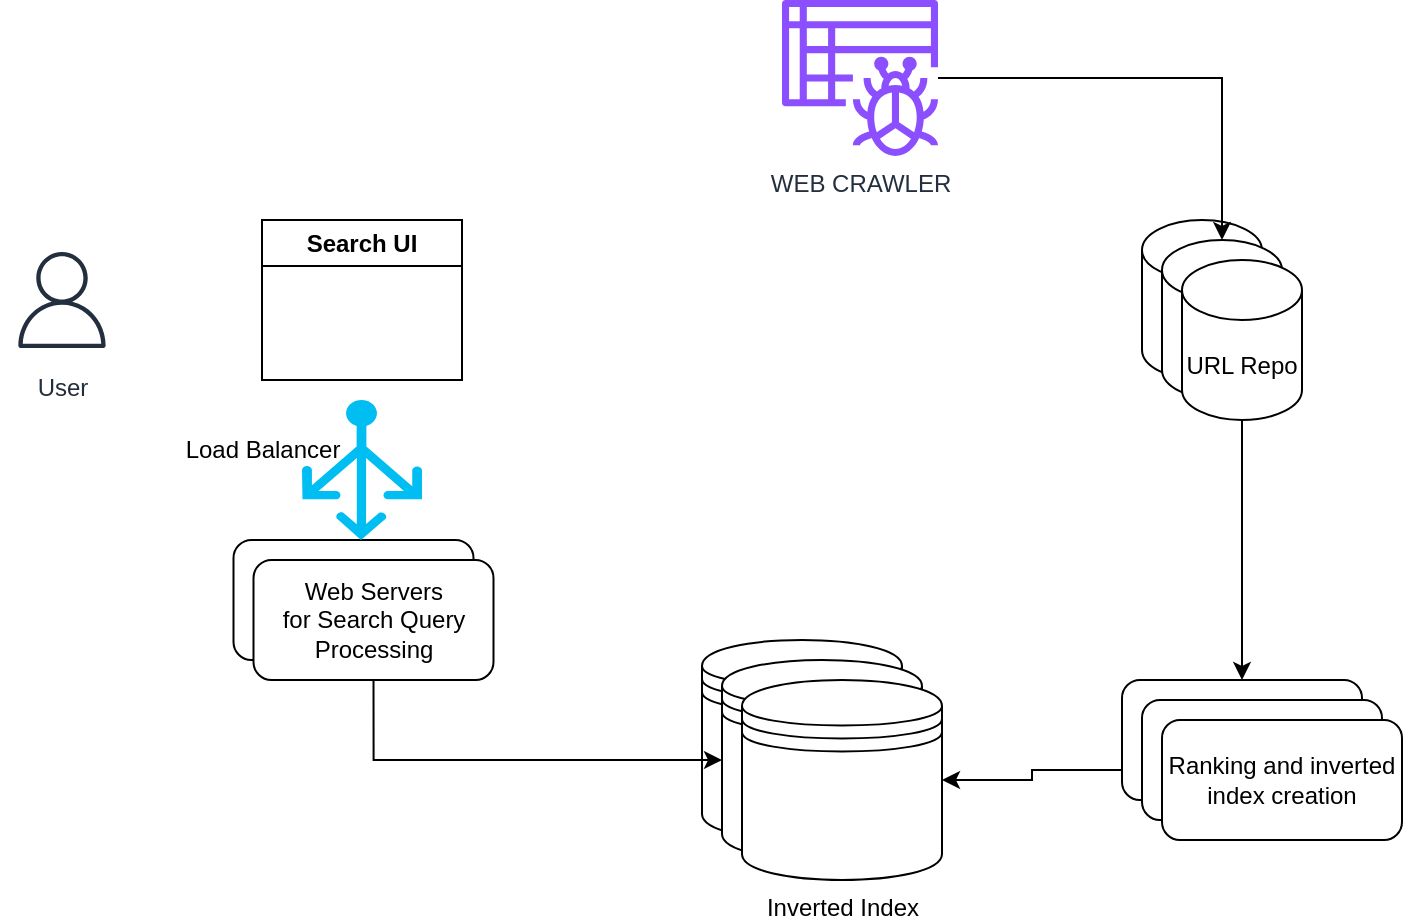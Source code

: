 <mxfile version="24.7.17">
  <diagram name="Page-1" id="l5dCe-DYXsbWzf9g3DMQ">
    <mxGraphModel dx="1050" dy="557" grid="1" gridSize="10" guides="1" tooltips="1" connect="1" arrows="1" fold="1" page="1" pageScale="1" pageWidth="850" pageHeight="1100" math="0" shadow="0">
      <root>
        <mxCell id="0" />
        <mxCell id="1" parent="0" />
        <mxCell id="CLCfJ98UEe6ffW_BrNZX-2" value="User" style="sketch=0;outlineConnect=0;fontColor=#232F3E;gradientColor=none;strokeColor=#232F3E;fillColor=#ffffff;dashed=0;verticalLabelPosition=bottom;verticalAlign=top;align=center;html=1;fontSize=12;fontStyle=0;aspect=fixed;shape=mxgraph.aws4.resourceIcon;resIcon=mxgraph.aws4.user;" vertex="1" parent="1">
          <mxGeometry x="20" y="150" width="60" height="60" as="geometry" />
        </mxCell>
        <mxCell id="CLCfJ98UEe6ffW_BrNZX-3" value="Search UI" style="swimlane;whiteSpace=wrap;html=1;" vertex="1" parent="1">
          <mxGeometry x="150" y="140" width="100" height="80" as="geometry" />
        </mxCell>
        <mxCell id="CLCfJ98UEe6ffW_BrNZX-5" value="WEB CRAWLER" style="sketch=0;outlineConnect=0;fontColor=#232F3E;gradientColor=none;fillColor=#8C4FFF;strokeColor=none;dashed=0;verticalLabelPosition=bottom;verticalAlign=top;align=center;html=1;fontSize=12;fontStyle=0;aspect=fixed;pointerEvents=1;shape=mxgraph.aws4.glue_crawlers;" vertex="1" parent="1">
          <mxGeometry x="410" y="30" width="78" height="78" as="geometry" />
        </mxCell>
        <mxCell id="CLCfJ98UEe6ffW_BrNZX-10" value="" style="group" vertex="1" connectable="0" parent="1">
          <mxGeometry x="590" y="140" width="80" height="100" as="geometry" />
        </mxCell>
        <mxCell id="CLCfJ98UEe6ffW_BrNZX-6" value="" style="shape=cylinder3;whiteSpace=wrap;html=1;boundedLbl=1;backgroundOutline=1;size=15;" vertex="1" parent="CLCfJ98UEe6ffW_BrNZX-10">
          <mxGeometry width="60" height="80" as="geometry" />
        </mxCell>
        <mxCell id="CLCfJ98UEe6ffW_BrNZX-7" value="" style="shape=cylinder3;whiteSpace=wrap;html=1;boundedLbl=1;backgroundOutline=1;size=15;" vertex="1" parent="CLCfJ98UEe6ffW_BrNZX-10">
          <mxGeometry x="10" y="10" width="60" height="80" as="geometry" />
        </mxCell>
        <mxCell id="CLCfJ98UEe6ffW_BrNZX-8" value="URL Repo" style="shape=cylinder3;whiteSpace=wrap;html=1;boundedLbl=1;backgroundOutline=1;size=15;" vertex="1" parent="CLCfJ98UEe6ffW_BrNZX-10">
          <mxGeometry x="20" y="20" width="60" height="80" as="geometry" />
        </mxCell>
        <mxCell id="CLCfJ98UEe6ffW_BrNZX-11" style="edgeStyle=orthogonalEdgeStyle;rounded=0;orthogonalLoop=1;jettySize=auto;html=1;entryX=0.5;entryY=0;entryDx=0;entryDy=0;entryPerimeter=0;" edge="1" parent="1" source="CLCfJ98UEe6ffW_BrNZX-5" target="CLCfJ98UEe6ffW_BrNZX-7">
          <mxGeometry relative="1" as="geometry" />
        </mxCell>
        <mxCell id="CLCfJ98UEe6ffW_BrNZX-16" value="" style="group" vertex="1" connectable="0" parent="1">
          <mxGeometry x="135.75" y="300" width="130" height="70" as="geometry" />
        </mxCell>
        <mxCell id="CLCfJ98UEe6ffW_BrNZX-13" value="" style="rounded=1;whiteSpace=wrap;html=1;" vertex="1" parent="CLCfJ98UEe6ffW_BrNZX-16">
          <mxGeometry width="120" height="60" as="geometry" />
        </mxCell>
        <mxCell id="CLCfJ98UEe6ffW_BrNZX-14" value="Web Servers&lt;div&gt;for Search Query Processing&lt;/div&gt;" style="rounded=1;whiteSpace=wrap;html=1;" vertex="1" parent="CLCfJ98UEe6ffW_BrNZX-16">
          <mxGeometry x="10" y="10" width="120" height="60" as="geometry" />
        </mxCell>
        <mxCell id="CLCfJ98UEe6ffW_BrNZX-17" value="Load Balancer" style="text;html=1;align=center;verticalAlign=middle;resizable=0;points=[];autosize=1;strokeColor=none;fillColor=none;" vertex="1" parent="1">
          <mxGeometry x="100" y="240" width="100" height="30" as="geometry" />
        </mxCell>
        <mxCell id="CLCfJ98UEe6ffW_BrNZX-15" value="" style="verticalLabelPosition=bottom;html=1;verticalAlign=top;align=center;strokeColor=none;fillColor=#00BEF2;shape=mxgraph.azure.load_balancer_generic;pointerEvents=1;" vertex="1" parent="1">
          <mxGeometry x="170" y="230" width="60" height="70" as="geometry" />
        </mxCell>
        <mxCell id="CLCfJ98UEe6ffW_BrNZX-22" value="" style="group" vertex="1" connectable="0" parent="1">
          <mxGeometry x="370" y="350" width="120" height="120" as="geometry" />
        </mxCell>
        <mxCell id="CLCfJ98UEe6ffW_BrNZX-19" value="" style="shape=datastore;html=1;labelPosition=center;verticalLabelPosition=bottom;align=center;verticalAlign=top;" vertex="1" parent="CLCfJ98UEe6ffW_BrNZX-22">
          <mxGeometry width="100" height="100" as="geometry" />
        </mxCell>
        <mxCell id="CLCfJ98UEe6ffW_BrNZX-20" value="" style="shape=datastore;html=1;labelPosition=center;verticalLabelPosition=bottom;align=center;verticalAlign=top;" vertex="1" parent="CLCfJ98UEe6ffW_BrNZX-22">
          <mxGeometry x="10" y="10" width="100" height="100" as="geometry" />
        </mxCell>
        <mxCell id="CLCfJ98UEe6ffW_BrNZX-21" value="Inverted Index" style="shape=datastore;html=1;labelPosition=center;verticalLabelPosition=bottom;align=center;verticalAlign=top;" vertex="1" parent="CLCfJ98UEe6ffW_BrNZX-22">
          <mxGeometry x="20" y="20" width="100" height="100" as="geometry" />
        </mxCell>
        <mxCell id="CLCfJ98UEe6ffW_BrNZX-23" style="edgeStyle=orthogonalEdgeStyle;rounded=0;orthogonalLoop=1;jettySize=auto;html=1;exitX=0.5;exitY=1;exitDx=0;exitDy=0;" edge="1" parent="1" source="CLCfJ98UEe6ffW_BrNZX-14" target="CLCfJ98UEe6ffW_BrNZX-20">
          <mxGeometry relative="1" as="geometry" />
        </mxCell>
        <mxCell id="CLCfJ98UEe6ffW_BrNZX-28" value="" style="group" vertex="1" connectable="0" parent="1">
          <mxGeometry x="580" y="370" width="140" height="80" as="geometry" />
        </mxCell>
        <mxCell id="CLCfJ98UEe6ffW_BrNZX-24" value="" style="rounded=1;whiteSpace=wrap;html=1;" vertex="1" parent="CLCfJ98UEe6ffW_BrNZX-28">
          <mxGeometry width="120" height="60" as="geometry" />
        </mxCell>
        <mxCell id="CLCfJ98UEe6ffW_BrNZX-25" value="" style="rounded=1;whiteSpace=wrap;html=1;" vertex="1" parent="CLCfJ98UEe6ffW_BrNZX-28">
          <mxGeometry x="10" y="10" width="120" height="60" as="geometry" />
        </mxCell>
        <mxCell id="CLCfJ98UEe6ffW_BrNZX-26" value="Ranking and inverted index creation" style="rounded=1;whiteSpace=wrap;html=1;" vertex="1" parent="CLCfJ98UEe6ffW_BrNZX-28">
          <mxGeometry x="20" y="20" width="120" height="60" as="geometry" />
        </mxCell>
        <mxCell id="CLCfJ98UEe6ffW_BrNZX-29" style="edgeStyle=orthogonalEdgeStyle;rounded=0;orthogonalLoop=1;jettySize=auto;html=1;exitX=0.5;exitY=1;exitDx=0;exitDy=0;exitPerimeter=0;entryX=0.5;entryY=0;entryDx=0;entryDy=0;" edge="1" parent="1" source="CLCfJ98UEe6ffW_BrNZX-8" target="CLCfJ98UEe6ffW_BrNZX-24">
          <mxGeometry relative="1" as="geometry" />
        </mxCell>
        <mxCell id="CLCfJ98UEe6ffW_BrNZX-30" style="edgeStyle=orthogonalEdgeStyle;rounded=0;orthogonalLoop=1;jettySize=auto;html=1;exitX=0;exitY=0.75;exitDx=0;exitDy=0;" edge="1" parent="1" source="CLCfJ98UEe6ffW_BrNZX-24" target="CLCfJ98UEe6ffW_BrNZX-21">
          <mxGeometry relative="1" as="geometry" />
        </mxCell>
      </root>
    </mxGraphModel>
  </diagram>
</mxfile>
